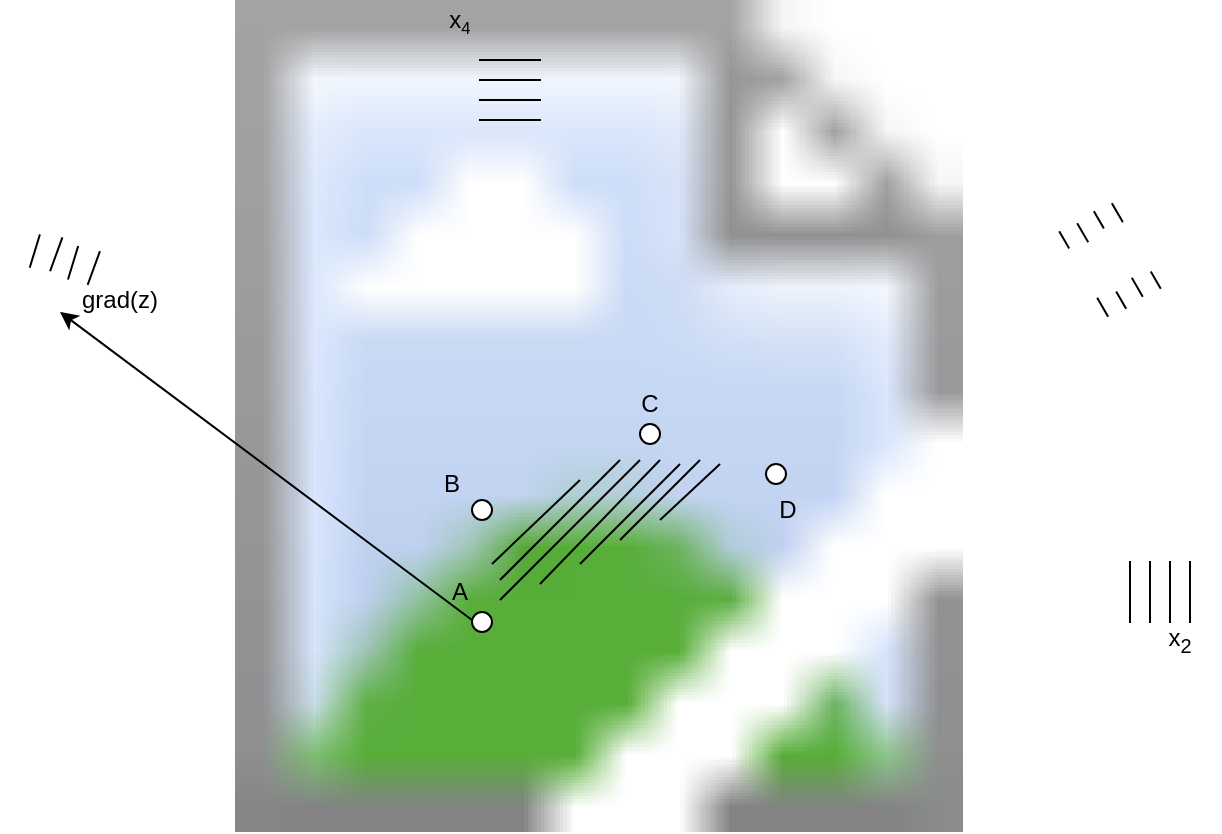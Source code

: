 <mxfile version="13.8.0" type="github">
  <diagram id="prtHgNgQTEPvFCAcTncT" name="Page-1">
    <mxGraphModel dx="868" dy="482" grid="1" gridSize="10" guides="1" tooltips="1" connect="1" arrows="1" fold="1" page="1" pageScale="1" pageWidth="827" pageHeight="1169" backgroundImage="{&quot;src&quot;:&quot;https://sun9-44.userapi.com/HCsOWZ5rel96gKcaOaKo5GaLAlZkfIYZUfTONA/WYgTly53pjY.jpg&quot;,&quot;width&quot;:&quot;599&quot;,&quot;height&quot;:&quot;416&quot;}" math="0" shadow="0">
      <root>
        <mxCell id="0" />
        <mxCell id="1" parent="0" />
        <mxCell id="1ozrs8w9_vZaNUKycVg6-1" value="x&lt;sub&gt;2&lt;/sub&gt;" style="text;html=1;strokeColor=none;fillColor=none;align=center;verticalAlign=middle;whiteSpace=wrap;rounded=0;" vertex="1" parent="1">
          <mxGeometry x="570" y="310" width="40" height="20" as="geometry" />
        </mxCell>
        <mxCell id="1ozrs8w9_vZaNUKycVg6-2" value="x&lt;span style=&quot;font-size: 10px&quot;&gt;&lt;sub&gt;4&lt;/sub&gt;&lt;/span&gt;" style="text;html=1;strokeColor=none;fillColor=none;align=center;verticalAlign=middle;whiteSpace=wrap;rounded=0;" vertex="1" parent="1">
          <mxGeometry x="210" width="40" height="20" as="geometry" />
        </mxCell>
        <mxCell id="1ozrs8w9_vZaNUKycVg6-3" value="" style="endArrow=classic;html=1;" edge="1" parent="1">
          <mxGeometry width="50" height="50" relative="1" as="geometry">
            <mxPoint x="240" y="313" as="sourcePoint" />
            <mxPoint x="30" y="156" as="targetPoint" />
          </mxGeometry>
        </mxCell>
        <mxCell id="1ozrs8w9_vZaNUKycVg6-4" value="grad(z)" style="text;html=1;strokeColor=none;fillColor=none;align=center;verticalAlign=middle;whiteSpace=wrap;rounded=0;" vertex="1" parent="1">
          <mxGeometry x="40" y="140" width="40" height="20" as="geometry" />
        </mxCell>
        <mxCell id="1ozrs8w9_vZaNUKycVg6-5" value="" style="ellipse;whiteSpace=wrap;html=1;aspect=fixed;" vertex="1" parent="1">
          <mxGeometry x="236" y="306" width="10" height="10" as="geometry" />
        </mxCell>
        <mxCell id="1ozrs8w9_vZaNUKycVg6-11" value="" style="ellipse;whiteSpace=wrap;html=1;aspect=fixed;" vertex="1" parent="1">
          <mxGeometry x="236" y="250" width="10" height="10" as="geometry" />
        </mxCell>
        <mxCell id="1ozrs8w9_vZaNUKycVg6-12" value="" style="ellipse;whiteSpace=wrap;html=1;aspect=fixed;" vertex="1" parent="1">
          <mxGeometry x="320" y="212" width="10" height="10" as="geometry" />
        </mxCell>
        <mxCell id="1ozrs8w9_vZaNUKycVg6-13" value="" style="ellipse;whiteSpace=wrap;html=1;aspect=fixed;" vertex="1" parent="1">
          <mxGeometry x="383" y="232" width="10" height="10" as="geometry" />
        </mxCell>
        <mxCell id="1ozrs8w9_vZaNUKycVg6-14" value="" style="endArrow=none;html=1;" edge="1" parent="1">
          <mxGeometry width="50" height="50" relative="1" as="geometry">
            <mxPoint x="246" y="282" as="sourcePoint" />
            <mxPoint x="290" y="240" as="targetPoint" />
          </mxGeometry>
        </mxCell>
        <mxCell id="1ozrs8w9_vZaNUKycVg6-15" value="" style="endArrow=none;html=1;" edge="1" parent="1">
          <mxGeometry width="50" height="50" relative="1" as="geometry">
            <mxPoint x="250" y="300" as="sourcePoint" />
            <mxPoint x="320" y="230" as="targetPoint" />
          </mxGeometry>
        </mxCell>
        <mxCell id="1ozrs8w9_vZaNUKycVg6-16" value="" style="endArrow=none;html=1;" edge="1" parent="1">
          <mxGeometry width="50" height="50" relative="1" as="geometry">
            <mxPoint x="290" y="282" as="sourcePoint" />
            <mxPoint x="340" y="232" as="targetPoint" />
          </mxGeometry>
        </mxCell>
        <mxCell id="1ozrs8w9_vZaNUKycVg6-17" value="" style="endArrow=none;html=1;" edge="1" parent="1">
          <mxGeometry width="50" height="50" relative="1" as="geometry">
            <mxPoint x="330" y="260" as="sourcePoint" />
            <mxPoint x="360" y="232" as="targetPoint" />
          </mxGeometry>
        </mxCell>
        <mxCell id="1ozrs8w9_vZaNUKycVg6-18" value="" style="endArrow=none;html=1;" edge="1" parent="1">
          <mxGeometry width="50" height="50" relative="1" as="geometry">
            <mxPoint x="250" y="290" as="sourcePoint" />
            <mxPoint x="310" y="230" as="targetPoint" />
          </mxGeometry>
        </mxCell>
        <mxCell id="1ozrs8w9_vZaNUKycVg6-19" value="" style="endArrow=none;html=1;" edge="1" parent="1">
          <mxGeometry width="50" height="50" relative="1" as="geometry">
            <mxPoint x="270" y="292" as="sourcePoint" />
            <mxPoint x="330" y="230" as="targetPoint" />
          </mxGeometry>
        </mxCell>
        <mxCell id="1ozrs8w9_vZaNUKycVg6-20" value="" style="endArrow=none;html=1;" edge="1" parent="1">
          <mxGeometry width="50" height="50" relative="1" as="geometry">
            <mxPoint x="310" y="270" as="sourcePoint" />
            <mxPoint x="350" y="230" as="targetPoint" />
          </mxGeometry>
        </mxCell>
        <mxCell id="1ozrs8w9_vZaNUKycVg6-21" value="D" style="text;html=1;strokeColor=none;fillColor=none;align=center;verticalAlign=middle;whiteSpace=wrap;rounded=0;" vertex="1" parent="1">
          <mxGeometry x="374" y="245" width="40" height="20" as="geometry" />
        </mxCell>
        <mxCell id="1ozrs8w9_vZaNUKycVg6-22" value="C" style="text;html=1;strokeColor=none;fillColor=none;align=center;verticalAlign=middle;whiteSpace=wrap;rounded=0;" vertex="1" parent="1">
          <mxGeometry x="305" y="192" width="40" height="20" as="geometry" />
        </mxCell>
        <mxCell id="1ozrs8w9_vZaNUKycVg6-23" value="A" style="text;html=1;strokeColor=none;fillColor=none;align=center;verticalAlign=middle;whiteSpace=wrap;rounded=0;" vertex="1" parent="1">
          <mxGeometry x="210" y="286" width="40" height="20" as="geometry" />
        </mxCell>
        <mxCell id="1ozrs8w9_vZaNUKycVg6-24" value="B" style="text;html=1;strokeColor=none;fillColor=none;align=center;verticalAlign=middle;whiteSpace=wrap;rounded=0;" vertex="1" parent="1">
          <mxGeometry x="206" y="232" width="40" height="20" as="geometry" />
        </mxCell>
        <mxCell id="1ozrs8w9_vZaNUKycVg6-25" value="" style="shape=partialRectangle;whiteSpace=wrap;html=1;left=0;right=0;fillColor=none;" vertex="1" parent="1">
          <mxGeometry x="240" y="30" width="30" height="20" as="geometry" />
        </mxCell>
        <mxCell id="1ozrs8w9_vZaNUKycVg6-26" value="" style="shape=partialRectangle;whiteSpace=wrap;html=1;left=0;right=0;fillColor=none;" vertex="1" parent="1">
          <mxGeometry x="240" y="40" width="30" height="20" as="geometry" />
        </mxCell>
        <mxCell id="1ozrs8w9_vZaNUKycVg6-40" value="" style="shape=partialRectangle;whiteSpace=wrap;html=1;left=0;right=0;fillColor=none;rotation=90;" vertex="1" parent="1">
          <mxGeometry x="560" y="286" width="30" height="20" as="geometry" />
        </mxCell>
        <mxCell id="1ozrs8w9_vZaNUKycVg6-41" value="" style="shape=partialRectangle;whiteSpace=wrap;html=1;left=0;right=0;fillColor=none;rotation=90;" vertex="1" parent="1">
          <mxGeometry x="570" y="286" width="30" height="20" as="geometry" />
        </mxCell>
        <mxCell id="1ozrs8w9_vZaNUKycVg6-42" value="" style="shape=partialRectangle;whiteSpace=wrap;html=1;left=0;right=0;fillColor=none;rotation=60;" vertex="1" parent="1">
          <mxGeometry x="536.25" y="104.91" width="9" height="20" as="geometry" />
        </mxCell>
        <mxCell id="1ozrs8w9_vZaNUKycVg6-43" value="" style="shape=partialRectangle;whiteSpace=wrap;html=1;left=0;right=0;fillColor=none;rotation=60;" vertex="1" parent="1">
          <mxGeometry x="545" y="101.34" width="10" height="20" as="geometry" />
        </mxCell>
        <mxCell id="1ozrs8w9_vZaNUKycVg6-52" value="" style="shape=partialRectangle;whiteSpace=wrap;html=1;left=0;right=0;fillColor=none;rotation=60;" vertex="1" parent="1">
          <mxGeometry x="564.75" y="135.09" width="9" height="20" as="geometry" />
        </mxCell>
        <mxCell id="1ozrs8w9_vZaNUKycVg6-53" value="" style="shape=partialRectangle;whiteSpace=wrap;html=1;left=0;right=0;fillColor=none;rotation=60;" vertex="1" parent="1">
          <mxGeometry x="555" y="138.66" width="10" height="20" as="geometry" />
        </mxCell>
        <mxCell id="1ozrs8w9_vZaNUKycVg6-54" value="" style="shape=partialRectangle;whiteSpace=wrap;html=1;left=0;right=0;fillColor=none;rotation=-70;" vertex="1" parent="1">
          <mxGeometry x="29.01" y="120.59" width="17" height="20" as="geometry" />
        </mxCell>
        <mxCell id="1ozrs8w9_vZaNUKycVg6-55" value="" style="shape=partialRectangle;whiteSpace=wrap;html=1;left=0;right=0;fillColor=none;rotation=-73;" vertex="1" parent="1">
          <mxGeometry x="18.75" y="118.44" width="16.46" height="20" as="geometry" />
        </mxCell>
      </root>
    </mxGraphModel>
  </diagram>
</mxfile>
